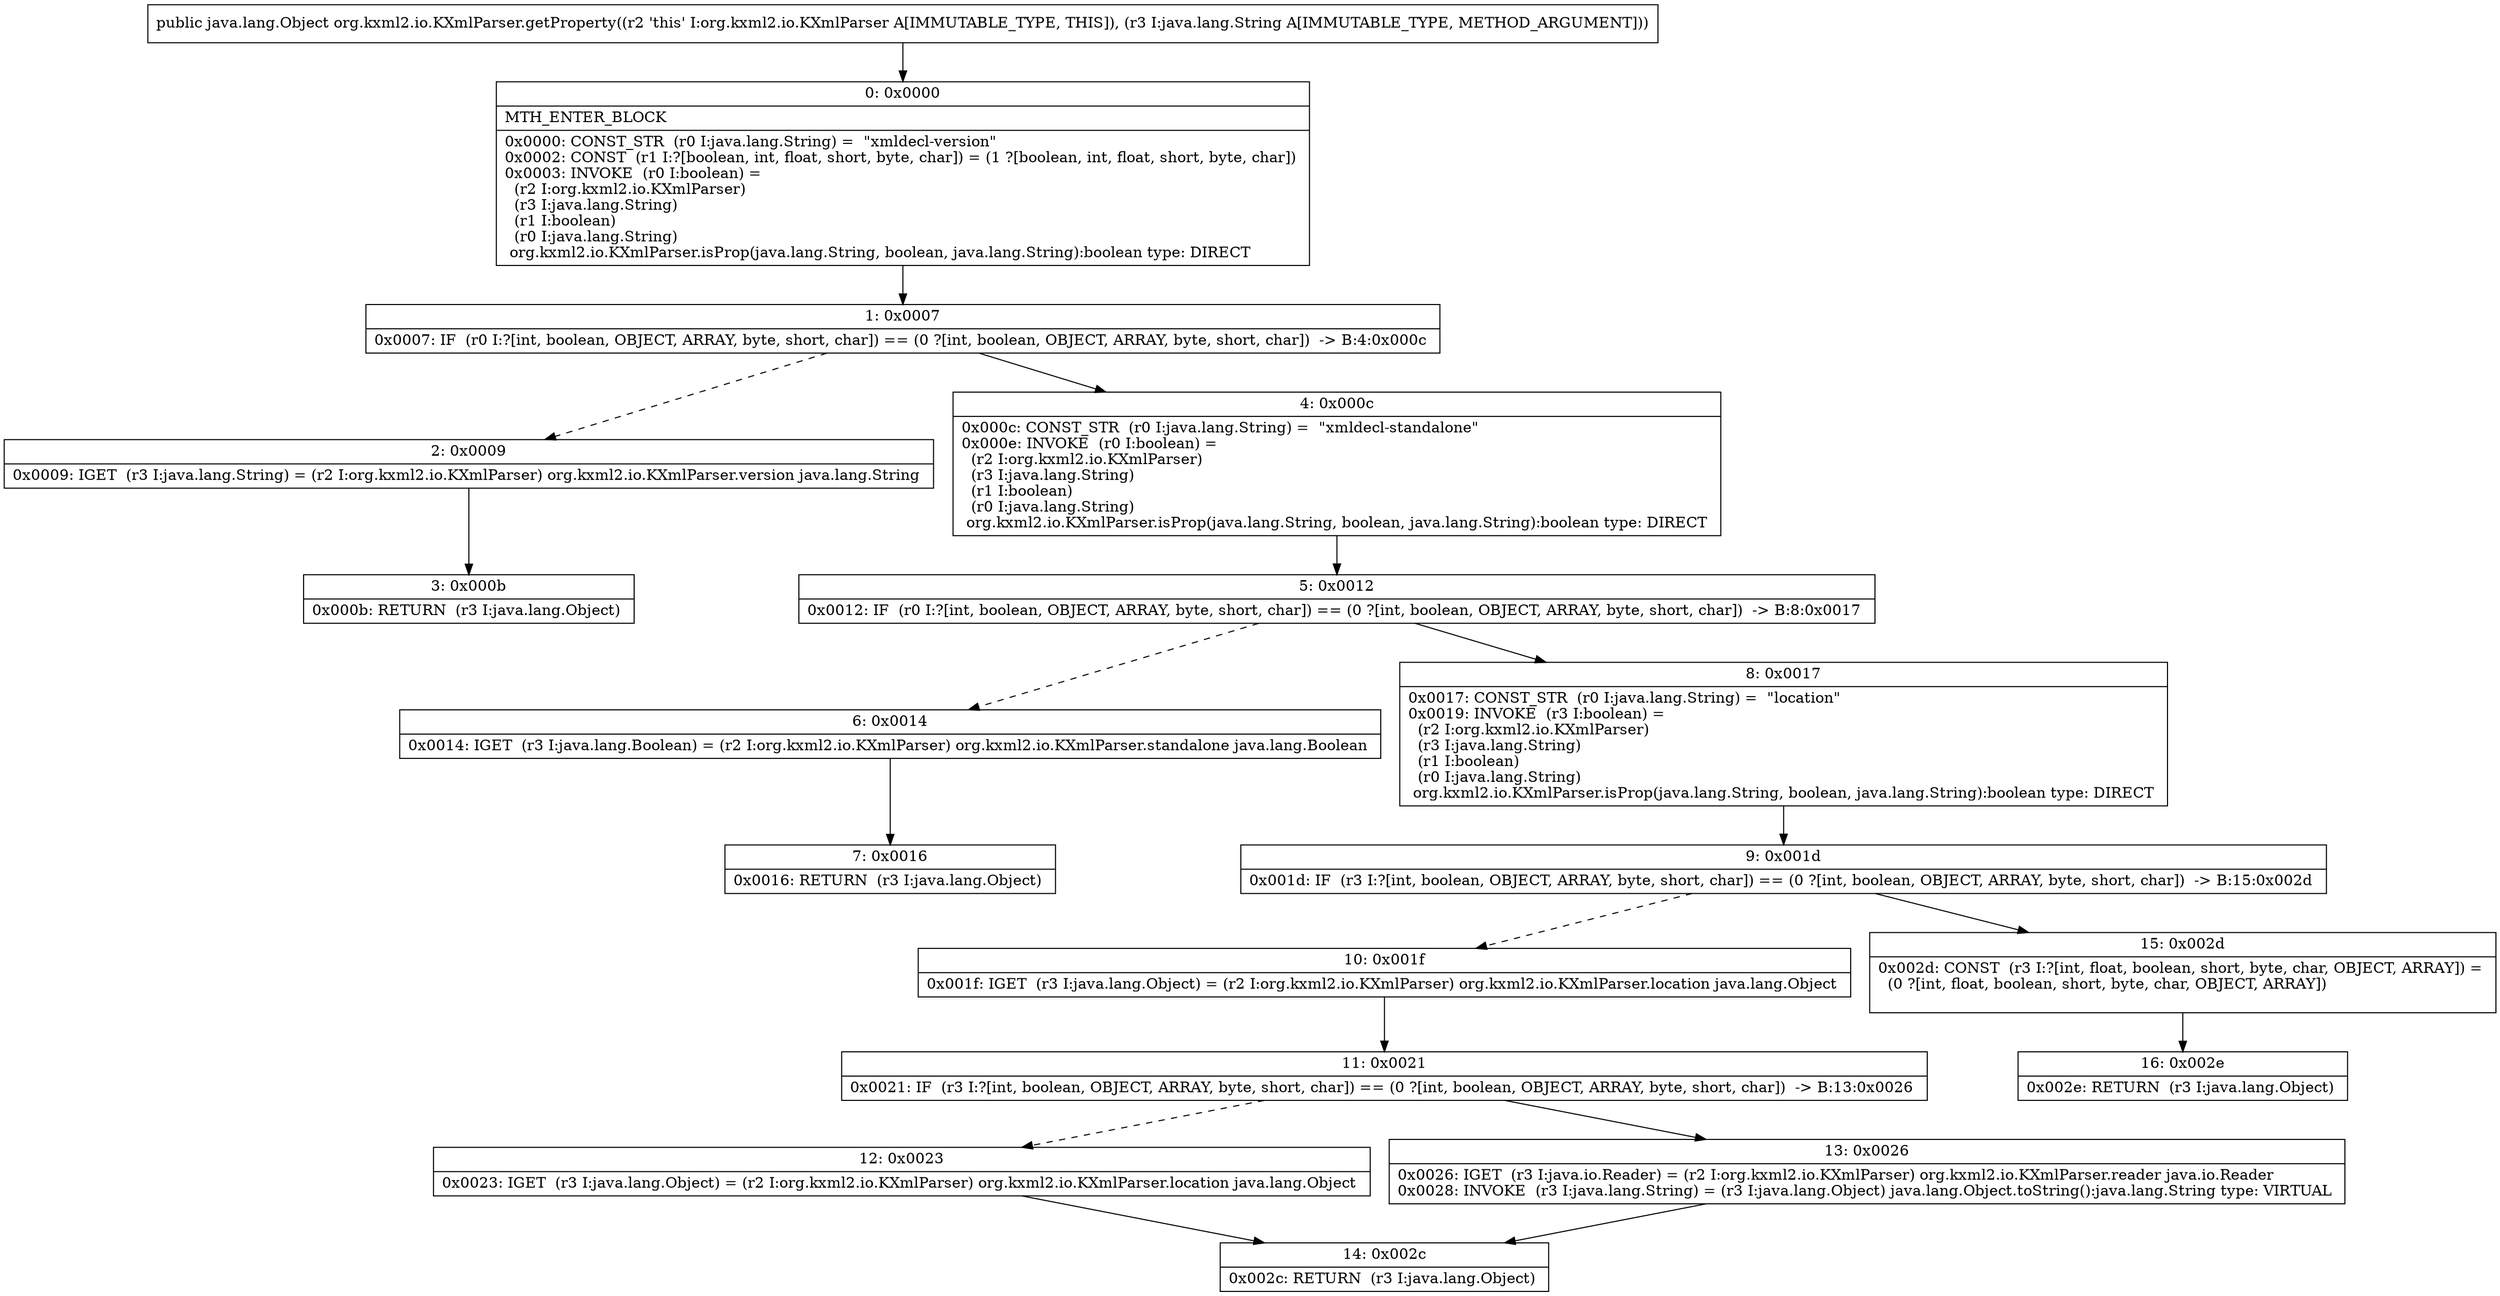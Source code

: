 digraph "CFG fororg.kxml2.io.KXmlParser.getProperty(Ljava\/lang\/String;)Ljava\/lang\/Object;" {
Node_0 [shape=record,label="{0\:\ 0x0000|MTH_ENTER_BLOCK\l|0x0000: CONST_STR  (r0 I:java.lang.String) =  \"xmldecl\-version\" \l0x0002: CONST  (r1 I:?[boolean, int, float, short, byte, char]) = (1 ?[boolean, int, float, short, byte, char]) \l0x0003: INVOKE  (r0 I:boolean) = \l  (r2 I:org.kxml2.io.KXmlParser)\l  (r3 I:java.lang.String)\l  (r1 I:boolean)\l  (r0 I:java.lang.String)\l org.kxml2.io.KXmlParser.isProp(java.lang.String, boolean, java.lang.String):boolean type: DIRECT \l}"];
Node_1 [shape=record,label="{1\:\ 0x0007|0x0007: IF  (r0 I:?[int, boolean, OBJECT, ARRAY, byte, short, char]) == (0 ?[int, boolean, OBJECT, ARRAY, byte, short, char])  \-\> B:4:0x000c \l}"];
Node_2 [shape=record,label="{2\:\ 0x0009|0x0009: IGET  (r3 I:java.lang.String) = (r2 I:org.kxml2.io.KXmlParser) org.kxml2.io.KXmlParser.version java.lang.String \l}"];
Node_3 [shape=record,label="{3\:\ 0x000b|0x000b: RETURN  (r3 I:java.lang.Object) \l}"];
Node_4 [shape=record,label="{4\:\ 0x000c|0x000c: CONST_STR  (r0 I:java.lang.String) =  \"xmldecl\-standalone\" \l0x000e: INVOKE  (r0 I:boolean) = \l  (r2 I:org.kxml2.io.KXmlParser)\l  (r3 I:java.lang.String)\l  (r1 I:boolean)\l  (r0 I:java.lang.String)\l org.kxml2.io.KXmlParser.isProp(java.lang.String, boolean, java.lang.String):boolean type: DIRECT \l}"];
Node_5 [shape=record,label="{5\:\ 0x0012|0x0012: IF  (r0 I:?[int, boolean, OBJECT, ARRAY, byte, short, char]) == (0 ?[int, boolean, OBJECT, ARRAY, byte, short, char])  \-\> B:8:0x0017 \l}"];
Node_6 [shape=record,label="{6\:\ 0x0014|0x0014: IGET  (r3 I:java.lang.Boolean) = (r2 I:org.kxml2.io.KXmlParser) org.kxml2.io.KXmlParser.standalone java.lang.Boolean \l}"];
Node_7 [shape=record,label="{7\:\ 0x0016|0x0016: RETURN  (r3 I:java.lang.Object) \l}"];
Node_8 [shape=record,label="{8\:\ 0x0017|0x0017: CONST_STR  (r0 I:java.lang.String) =  \"location\" \l0x0019: INVOKE  (r3 I:boolean) = \l  (r2 I:org.kxml2.io.KXmlParser)\l  (r3 I:java.lang.String)\l  (r1 I:boolean)\l  (r0 I:java.lang.String)\l org.kxml2.io.KXmlParser.isProp(java.lang.String, boolean, java.lang.String):boolean type: DIRECT \l}"];
Node_9 [shape=record,label="{9\:\ 0x001d|0x001d: IF  (r3 I:?[int, boolean, OBJECT, ARRAY, byte, short, char]) == (0 ?[int, boolean, OBJECT, ARRAY, byte, short, char])  \-\> B:15:0x002d \l}"];
Node_10 [shape=record,label="{10\:\ 0x001f|0x001f: IGET  (r3 I:java.lang.Object) = (r2 I:org.kxml2.io.KXmlParser) org.kxml2.io.KXmlParser.location java.lang.Object \l}"];
Node_11 [shape=record,label="{11\:\ 0x0021|0x0021: IF  (r3 I:?[int, boolean, OBJECT, ARRAY, byte, short, char]) == (0 ?[int, boolean, OBJECT, ARRAY, byte, short, char])  \-\> B:13:0x0026 \l}"];
Node_12 [shape=record,label="{12\:\ 0x0023|0x0023: IGET  (r3 I:java.lang.Object) = (r2 I:org.kxml2.io.KXmlParser) org.kxml2.io.KXmlParser.location java.lang.Object \l}"];
Node_13 [shape=record,label="{13\:\ 0x0026|0x0026: IGET  (r3 I:java.io.Reader) = (r2 I:org.kxml2.io.KXmlParser) org.kxml2.io.KXmlParser.reader java.io.Reader \l0x0028: INVOKE  (r3 I:java.lang.String) = (r3 I:java.lang.Object) java.lang.Object.toString():java.lang.String type: VIRTUAL \l}"];
Node_14 [shape=record,label="{14\:\ 0x002c|0x002c: RETURN  (r3 I:java.lang.Object) \l}"];
Node_15 [shape=record,label="{15\:\ 0x002d|0x002d: CONST  (r3 I:?[int, float, boolean, short, byte, char, OBJECT, ARRAY]) = \l  (0 ?[int, float, boolean, short, byte, char, OBJECT, ARRAY])\l \l}"];
Node_16 [shape=record,label="{16\:\ 0x002e|0x002e: RETURN  (r3 I:java.lang.Object) \l}"];
MethodNode[shape=record,label="{public java.lang.Object org.kxml2.io.KXmlParser.getProperty((r2 'this' I:org.kxml2.io.KXmlParser A[IMMUTABLE_TYPE, THIS]), (r3 I:java.lang.String A[IMMUTABLE_TYPE, METHOD_ARGUMENT])) }"];
MethodNode -> Node_0;
Node_0 -> Node_1;
Node_1 -> Node_2[style=dashed];
Node_1 -> Node_4;
Node_2 -> Node_3;
Node_4 -> Node_5;
Node_5 -> Node_6[style=dashed];
Node_5 -> Node_8;
Node_6 -> Node_7;
Node_8 -> Node_9;
Node_9 -> Node_10[style=dashed];
Node_9 -> Node_15;
Node_10 -> Node_11;
Node_11 -> Node_12[style=dashed];
Node_11 -> Node_13;
Node_12 -> Node_14;
Node_13 -> Node_14;
Node_15 -> Node_16;
}

